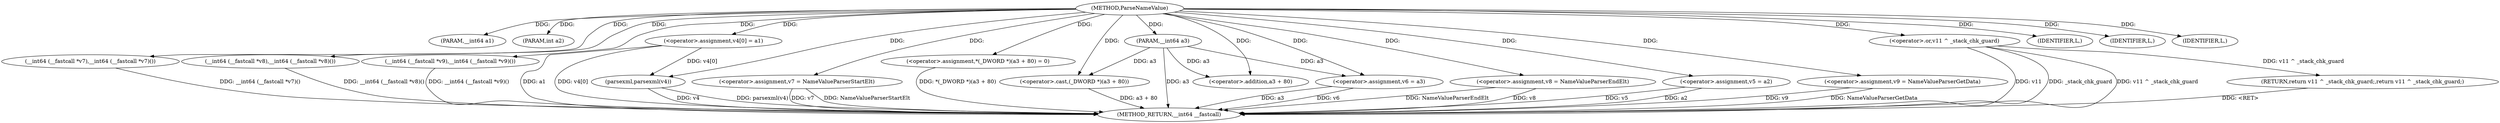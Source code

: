 digraph ParseNameValue {  
"1000109" [label = "(METHOD,ParseNameValue)" ]
"1000159" [label = "(METHOD_RETURN,__int64 __fastcall)" ]
"1000110" [label = "(PARAM,__int64 a1)" ]
"1000111" [label = "(PARAM,int a2)" ]
"1000112" [label = "(PARAM,__int64 a3)" ]
"1000117" [label = "(__int64 (__fastcall *v7),__int64 (__fastcall *v7)())" ]
"1000118" [label = "(__int64 (__fastcall *v8),__int64 (__fastcall *v8)())" ]
"1000119" [label = "(__int64 (__fastcall *v9),__int64 (__fastcall *v9)())" ]
"1000122" [label = "(<operator>.assignment,v4[0] = a1)" ]
"1000127" [label = "(IDENTIFIER,L,)" ]
"1000128" [label = "(IDENTIFIER,L,)" ]
"1000129" [label = "(<operator>.assignment,v7 = NameValueParserStartElt)" ]
"1000132" [label = "(<operator>.assignment,*(_DWORD *)(a3 + 80) = 0)" ]
"1000134" [label = "(<operator>.cast,(_DWORD *)(a3 + 80))" ]
"1000136" [label = "(<operator>.addition,a3 + 80)" ]
"1000140" [label = "(<operator>.assignment,v8 = NameValueParserEndElt)" ]
"1000143" [label = "(<operator>.assignment,v5 = a2)" ]
"1000146" [label = "(<operator>.assignment,v6 = a3)" ]
"1000149" [label = "(<operator>.assignment,v9 = NameValueParserGetData)" ]
"1000152" [label = "(IDENTIFIER,L,)" ]
"1000153" [label = "(parsexml,parsexml(v4))" ]
"1000155" [label = "(RETURN,return v11 ^ _stack_chk_guard;,return v11 ^ _stack_chk_guard;)" ]
"1000156" [label = "(<operator>.or,v11 ^ _stack_chk_guard)" ]
  "1000155" -> "1000159"  [ label = "DDG: <RET>"] 
  "1000117" -> "1000159"  [ label = "DDG: __int64 (__fastcall *v7)()"] 
  "1000156" -> "1000159"  [ label = "DDG: v11"] 
  "1000119" -> "1000159"  [ label = "DDG: __int64 (__fastcall *v9)()"] 
  "1000156" -> "1000159"  [ label = "DDG: _stack_chk_guard"] 
  "1000129" -> "1000159"  [ label = "DDG: NameValueParserStartElt"] 
  "1000156" -> "1000159"  [ label = "DDG: v11 ^ _stack_chk_guard"] 
  "1000143" -> "1000159"  [ label = "DDG: v5"] 
  "1000134" -> "1000159"  [ label = "DDG: a3 + 80"] 
  "1000118" -> "1000159"  [ label = "DDG: __int64 (__fastcall *v8)()"] 
  "1000140" -> "1000159"  [ label = "DDG: NameValueParserEndElt"] 
  "1000129" -> "1000159"  [ label = "DDG: v7"] 
  "1000153" -> "1000159"  [ label = "DDG: parsexml(v4)"] 
  "1000132" -> "1000159"  [ label = "DDG: *(_DWORD *)(a3 + 80)"] 
  "1000149" -> "1000159"  [ label = "DDG: v9"] 
  "1000146" -> "1000159"  [ label = "DDG: v6"] 
  "1000146" -> "1000159"  [ label = "DDG: a3"] 
  "1000140" -> "1000159"  [ label = "DDG: v8"] 
  "1000122" -> "1000159"  [ label = "DDG: a1"] 
  "1000143" -> "1000159"  [ label = "DDG: a2"] 
  "1000112" -> "1000159"  [ label = "DDG: a3"] 
  "1000153" -> "1000159"  [ label = "DDG: v4"] 
  "1000122" -> "1000159"  [ label = "DDG: v4[0]"] 
  "1000149" -> "1000159"  [ label = "DDG: NameValueParserGetData"] 
  "1000109" -> "1000110"  [ label = "DDG: "] 
  "1000109" -> "1000111"  [ label = "DDG: "] 
  "1000109" -> "1000112"  [ label = "DDG: "] 
  "1000109" -> "1000117"  [ label = "DDG: "] 
  "1000109" -> "1000118"  [ label = "DDG: "] 
  "1000109" -> "1000119"  [ label = "DDG: "] 
  "1000109" -> "1000122"  [ label = "DDG: "] 
  "1000109" -> "1000127"  [ label = "DDG: "] 
  "1000109" -> "1000128"  [ label = "DDG: "] 
  "1000109" -> "1000129"  [ label = "DDG: "] 
  "1000109" -> "1000132"  [ label = "DDG: "] 
  "1000112" -> "1000134"  [ label = "DDG: a3"] 
  "1000109" -> "1000134"  [ label = "DDG: "] 
  "1000112" -> "1000136"  [ label = "DDG: a3"] 
  "1000109" -> "1000136"  [ label = "DDG: "] 
  "1000109" -> "1000140"  [ label = "DDG: "] 
  "1000109" -> "1000143"  [ label = "DDG: "] 
  "1000112" -> "1000146"  [ label = "DDG: a3"] 
  "1000109" -> "1000146"  [ label = "DDG: "] 
  "1000109" -> "1000149"  [ label = "DDG: "] 
  "1000109" -> "1000152"  [ label = "DDG: "] 
  "1000122" -> "1000153"  [ label = "DDG: v4[0]"] 
  "1000109" -> "1000153"  [ label = "DDG: "] 
  "1000156" -> "1000155"  [ label = "DDG: v11 ^ _stack_chk_guard"] 
  "1000109" -> "1000156"  [ label = "DDG: "] 
}

